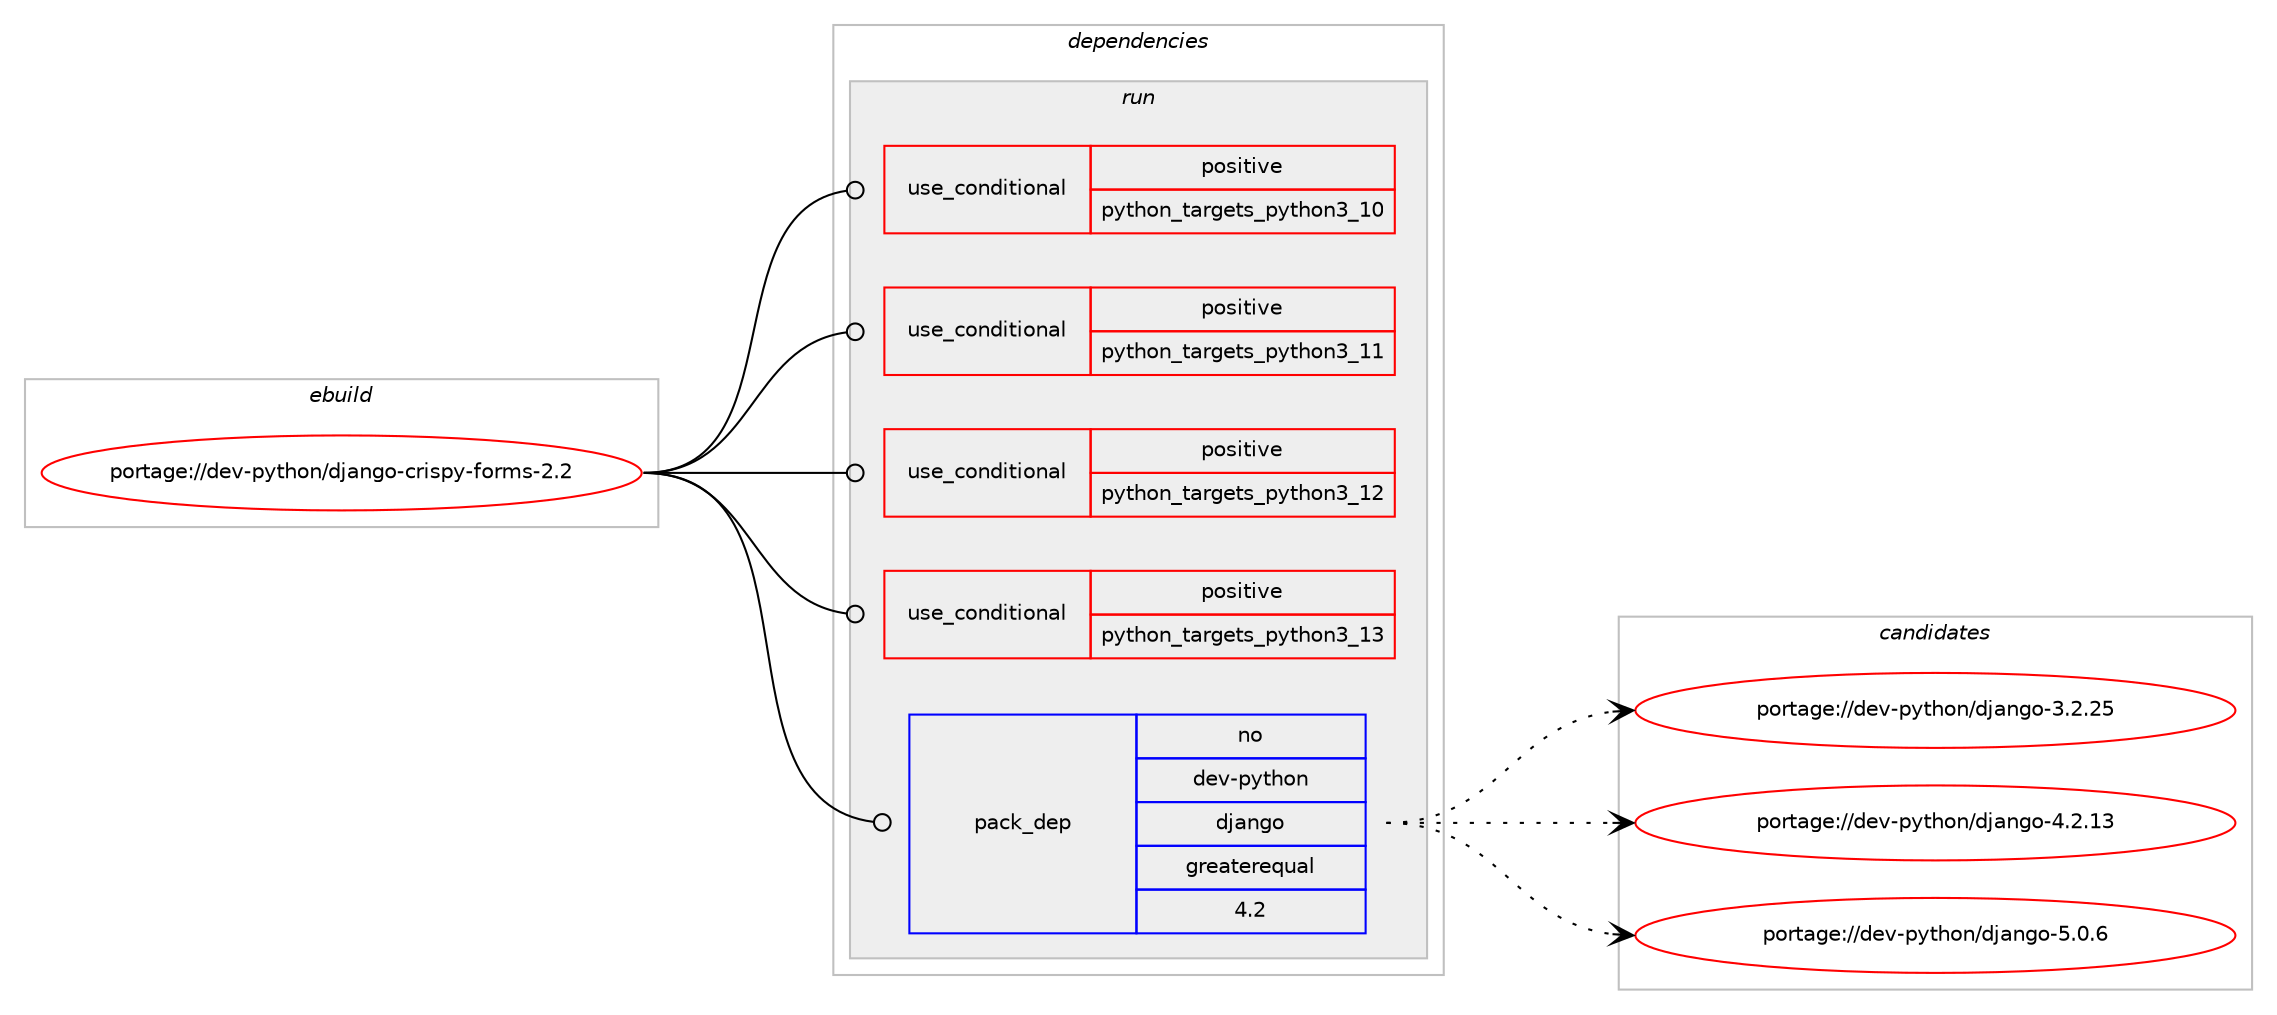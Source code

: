 digraph prolog {

# *************
# Graph options
# *************

newrank=true;
concentrate=true;
compound=true;
graph [rankdir=LR,fontname=Helvetica,fontsize=10,ranksep=1.5];#, ranksep=2.5, nodesep=0.2];
edge  [arrowhead=vee];
node  [fontname=Helvetica,fontsize=10];

# **********
# The ebuild
# **********

subgraph cluster_leftcol {
color=gray;
rank=same;
label=<<i>ebuild</i>>;
id [label="portage://dev-python/django-crispy-forms-2.2", color=red, width=4, href="../dev-python/django-crispy-forms-2.2.svg"];
}

# ****************
# The dependencies
# ****************

subgraph cluster_midcol {
color=gray;
label=<<i>dependencies</i>>;
subgraph cluster_compile {
fillcolor="#eeeeee";
style=filled;
label=<<i>compile</i>>;
}
subgraph cluster_compileandrun {
fillcolor="#eeeeee";
style=filled;
label=<<i>compile and run</i>>;
}
subgraph cluster_run {
fillcolor="#eeeeee";
style=filled;
label=<<i>run</i>>;
subgraph cond31392 {
dependency72882 [label=<<TABLE BORDER="0" CELLBORDER="1" CELLSPACING="0" CELLPADDING="4"><TR><TD ROWSPAN="3" CELLPADDING="10">use_conditional</TD></TR><TR><TD>positive</TD></TR><TR><TD>python_targets_python3_10</TD></TR></TABLE>>, shape=none, color=red];
# *** BEGIN UNKNOWN DEPENDENCY TYPE (TODO) ***
# dependency72882 -> package_dependency(portage://dev-python/django-crispy-forms-2.2,run,no,dev-lang,python,none,[,,],[slot(3.10)],[])
# *** END UNKNOWN DEPENDENCY TYPE (TODO) ***

}
id:e -> dependency72882:w [weight=20,style="solid",arrowhead="odot"];
subgraph cond31393 {
dependency72883 [label=<<TABLE BORDER="0" CELLBORDER="1" CELLSPACING="0" CELLPADDING="4"><TR><TD ROWSPAN="3" CELLPADDING="10">use_conditional</TD></TR><TR><TD>positive</TD></TR><TR><TD>python_targets_python3_11</TD></TR></TABLE>>, shape=none, color=red];
# *** BEGIN UNKNOWN DEPENDENCY TYPE (TODO) ***
# dependency72883 -> package_dependency(portage://dev-python/django-crispy-forms-2.2,run,no,dev-lang,python,none,[,,],[slot(3.11)],[])
# *** END UNKNOWN DEPENDENCY TYPE (TODO) ***

}
id:e -> dependency72883:w [weight=20,style="solid",arrowhead="odot"];
subgraph cond31394 {
dependency72884 [label=<<TABLE BORDER="0" CELLBORDER="1" CELLSPACING="0" CELLPADDING="4"><TR><TD ROWSPAN="3" CELLPADDING="10">use_conditional</TD></TR><TR><TD>positive</TD></TR><TR><TD>python_targets_python3_12</TD></TR></TABLE>>, shape=none, color=red];
# *** BEGIN UNKNOWN DEPENDENCY TYPE (TODO) ***
# dependency72884 -> package_dependency(portage://dev-python/django-crispy-forms-2.2,run,no,dev-lang,python,none,[,,],[slot(3.12)],[])
# *** END UNKNOWN DEPENDENCY TYPE (TODO) ***

}
id:e -> dependency72884:w [weight=20,style="solid",arrowhead="odot"];
subgraph cond31395 {
dependency72885 [label=<<TABLE BORDER="0" CELLBORDER="1" CELLSPACING="0" CELLPADDING="4"><TR><TD ROWSPAN="3" CELLPADDING="10">use_conditional</TD></TR><TR><TD>positive</TD></TR><TR><TD>python_targets_python3_13</TD></TR></TABLE>>, shape=none, color=red];
# *** BEGIN UNKNOWN DEPENDENCY TYPE (TODO) ***
# dependency72885 -> package_dependency(portage://dev-python/django-crispy-forms-2.2,run,no,dev-lang,python,none,[,,],[slot(3.13)],[])
# *** END UNKNOWN DEPENDENCY TYPE (TODO) ***

}
id:e -> dependency72885:w [weight=20,style="solid",arrowhead="odot"];
subgraph pack40278 {
dependency72886 [label=<<TABLE BORDER="0" CELLBORDER="1" CELLSPACING="0" CELLPADDING="4" WIDTH="220"><TR><TD ROWSPAN="6" CELLPADDING="30">pack_dep</TD></TR><TR><TD WIDTH="110">no</TD></TR><TR><TD>dev-python</TD></TR><TR><TD>django</TD></TR><TR><TD>greaterequal</TD></TR><TR><TD>4.2</TD></TR></TABLE>>, shape=none, color=blue];
}
id:e -> dependency72886:w [weight=20,style="solid",arrowhead="odot"];
}
}

# **************
# The candidates
# **************

subgraph cluster_choices {
rank=same;
color=gray;
label=<<i>candidates</i>>;

subgraph choice40278 {
color=black;
nodesep=1;
choice10010111845112121116104111110471001069711010311145514650465053 [label="portage://dev-python/django-3.2.25", color=red, width=4,href="../dev-python/django-3.2.25.svg"];
choice10010111845112121116104111110471001069711010311145524650464951 [label="portage://dev-python/django-4.2.13", color=red, width=4,href="../dev-python/django-4.2.13.svg"];
choice100101118451121211161041111104710010697110103111455346484654 [label="portage://dev-python/django-5.0.6", color=red, width=4,href="../dev-python/django-5.0.6.svg"];
dependency72886:e -> choice10010111845112121116104111110471001069711010311145514650465053:w [style=dotted,weight="100"];
dependency72886:e -> choice10010111845112121116104111110471001069711010311145524650464951:w [style=dotted,weight="100"];
dependency72886:e -> choice100101118451121211161041111104710010697110103111455346484654:w [style=dotted,weight="100"];
}
}

}
